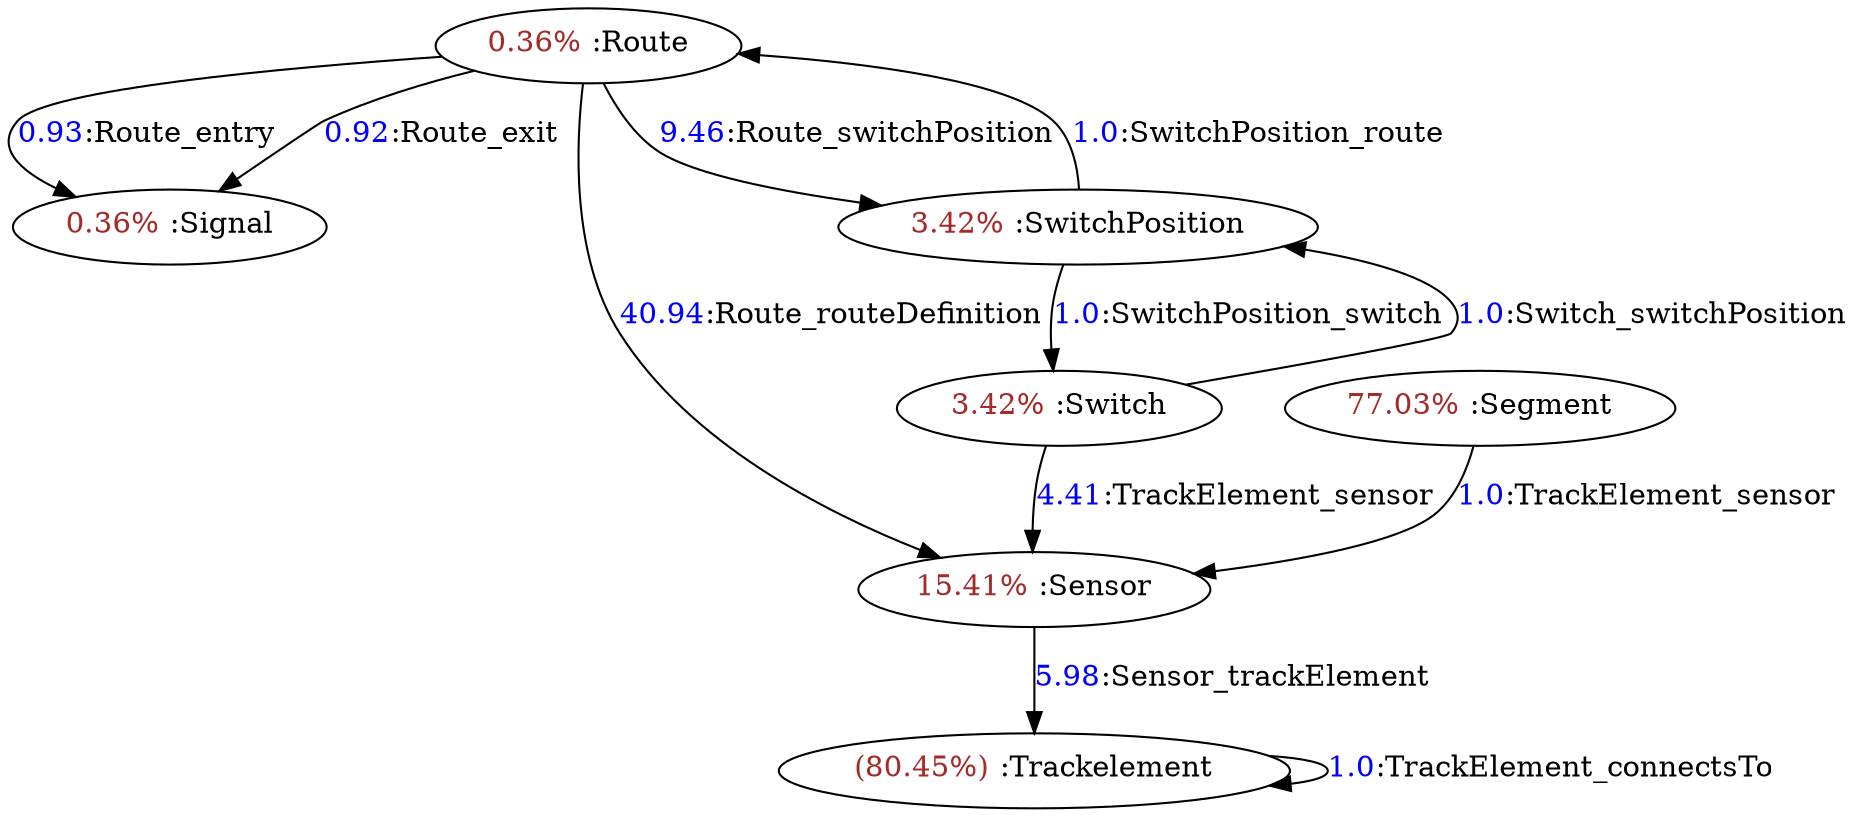 digraph instanceCard {
"0.36% :Signal" [label=<<FONT color="brown">0.36% </FONT>:Signal>]
"0.36% :Route" [label=<<FONT color="brown">0.36% </FONT>:Route>]
"15.41% :Sensor" [label=<<FONT color="brown">15.41% </FONT>:Sensor>]
"(80.45%) :Trackelement" [label=<<FONT color="brown">(80.45%) </FONT>:Trackelement>]
"77.03% :Segment" [label=<<FONT color="brown">77.03% </FONT>:Segment>]
"3.42% :Switch" [label=<<FONT color="brown">3.42% </FONT>:Switch>]
"3.42% :SwitchPosition" [label=<<FONT color="brown">3.42% </FONT>:SwitchPosition>]
"0.36% :Route"->"0.36% :Signal"[label=<<FONT color="blue">0.93</FONT>:Route_entry>]
"0.36% :Route"->"0.36% :Signal"[label=<<FONT color="blue">0.92</FONT>:Route_exit>]
"0.36% :Route"->"15.41% :Sensor"[label=<<FONT color="blue">40.94</FONT>:Route_routeDefinition>]
"0.36% :Route"->"3.42% :SwitchPosition"[label=<<FONT color="blue">9.46</FONT>:Route_switchPosition>]
"15.41% :Sensor"->"(80.45%) :Trackelement"[label=<<FONT color="blue">5.98</FONT>:Sensor_trackElement>]
"(80.45%) :Trackelement"->"(80.45%) :Trackelement"[label=<<FONT color="blue">1.0</FONT>:TrackElement_connectsTo>]
"77.03% :Segment"->"15.41% :Sensor"[label=<<FONT color="blue">1.0</FONT>:TrackElement_sensor>]
"3.42% :Switch"->"15.41% :Sensor"[label=<<FONT color="blue">4.41</FONT>:TrackElement_sensor>]
"3.42% :Switch"->"3.42% :SwitchPosition"[label=<<FONT color="blue">1.0</FONT>:Switch_switchPosition>]
"3.42% :SwitchPosition"->"3.42% :Switch"[label=<<FONT color="blue">1.0</FONT>:SwitchPosition_switch>]
"3.42% :SwitchPosition"->"0.36% :Route"[label=<<FONT color="blue">1.0</FONT>:SwitchPosition_route>]
}